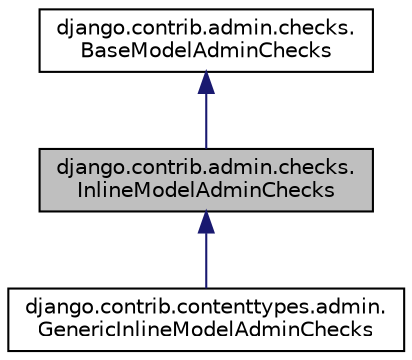 digraph "django.contrib.admin.checks.InlineModelAdminChecks"
{
 // LATEX_PDF_SIZE
  edge [fontname="Helvetica",fontsize="10",labelfontname="Helvetica",labelfontsize="10"];
  node [fontname="Helvetica",fontsize="10",shape=record];
  Node1 [label="django.contrib.admin.checks.\lInlineModelAdminChecks",height=0.2,width=0.4,color="black", fillcolor="grey75", style="filled", fontcolor="black",tooltip=" "];
  Node2 -> Node1 [dir="back",color="midnightblue",fontsize="10",style="solid",fontname="Helvetica"];
  Node2 [label="django.contrib.admin.checks.\lBaseModelAdminChecks",height=0.2,width=0.4,color="black", fillcolor="white", style="filled",URL="$d1/d74/classdjango_1_1contrib_1_1admin_1_1checks_1_1_base_model_admin_checks.html",tooltip=" "];
  Node1 -> Node3 [dir="back",color="midnightblue",fontsize="10",style="solid",fontname="Helvetica"];
  Node3 [label="django.contrib.contenttypes.admin.\lGenericInlineModelAdminChecks",height=0.2,width=0.4,color="black", fillcolor="white", style="filled",URL="$db/d1a/classdjango_1_1contrib_1_1contenttypes_1_1admin_1_1_generic_inline_model_admin_checks.html",tooltip=" "];
}
